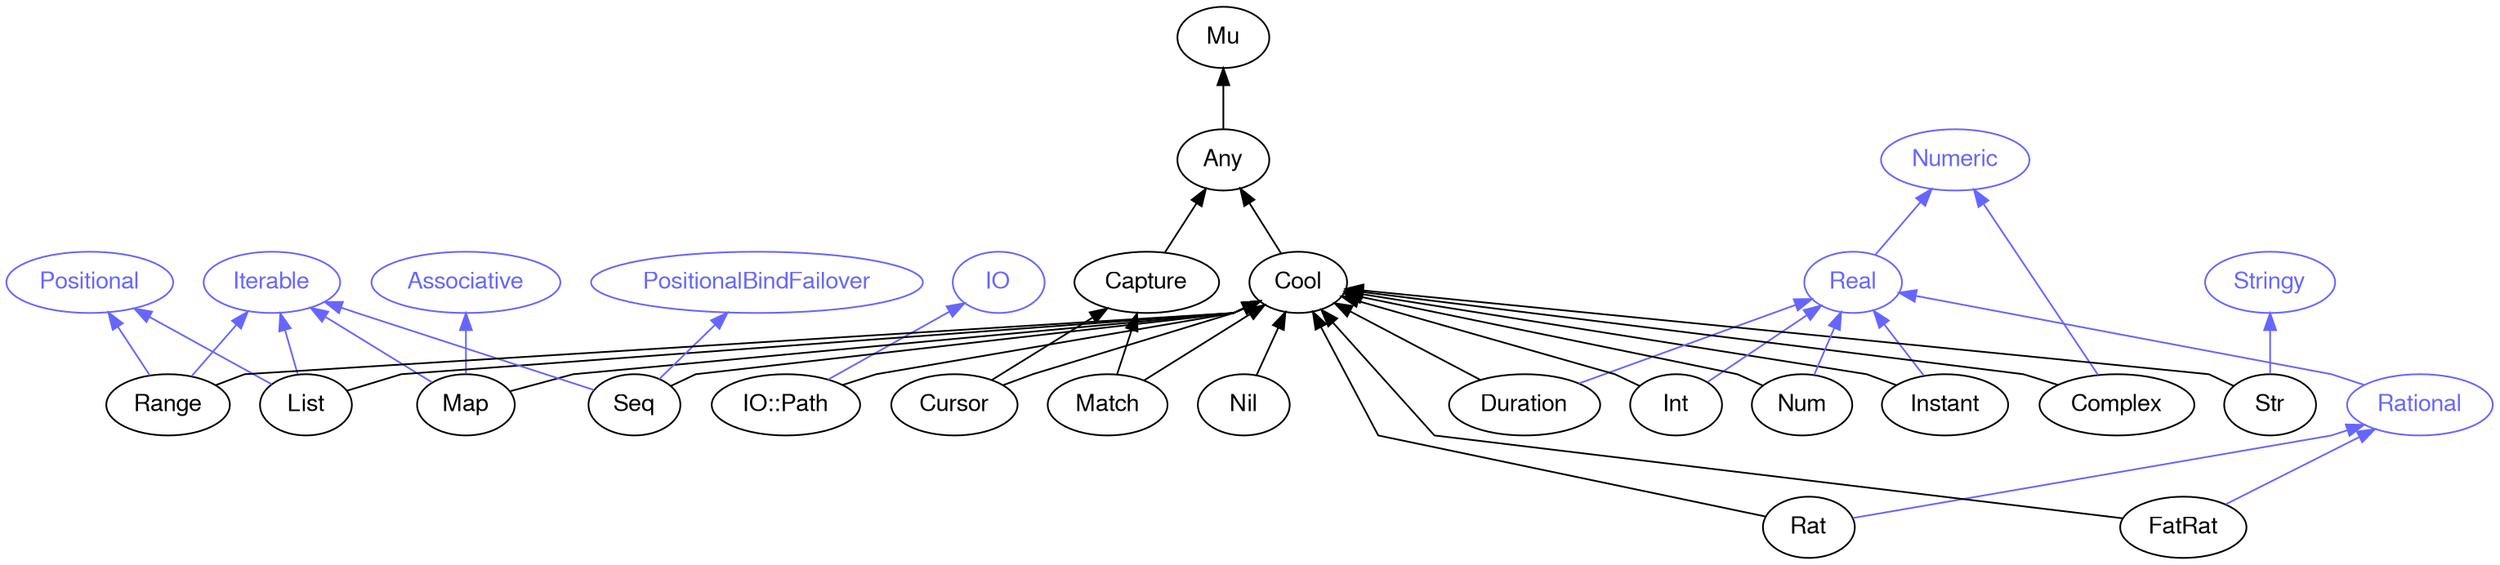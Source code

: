 digraph "perl6-type-graph" {
    rankdir=BT;
    splines=polyline;
    overlap=false; 
    // Types
    "Cool" [color="#000000", fontcolor="#000000", href="/type/Cool", fontname="FreeSans"];
    "Mu" [color="#000000", fontcolor="#000000", href="/type/Mu", fontname="FreeSans"];
    "Any" [color="#000000", fontcolor="#000000", href="/type/Any", fontname="FreeSans"];
    "IO" [color="#6666FF", fontcolor="#6666FF", href="/type/IO", fontname="FreeSans"];
    "IO::Path" [color="#000000", fontcolor="#000000", href="/type/IO::Path", fontname="FreeSans"];
    "Iterable" [color="#6666FF", fontcolor="#6666FF", href="/type/Iterable", fontname="FreeSans"];
    "Associative" [color="#6666FF", fontcolor="#6666FF", href="/type/Associative", fontname="FreeSans"];
    "Map" [color="#000000", fontcolor="#000000", href="/type/Map", fontname="FreeSans"];
    "Positional" [color="#6666FF", fontcolor="#6666FF", href="/type/Positional", fontname="FreeSans"];
    "List" [color="#000000", fontcolor="#000000", href="/type/List", fontname="FreeSans"];
    "Numeric" [color="#6666FF", fontcolor="#6666FF", href="/type/Numeric", fontname="FreeSans"];
    "Real" [color="#6666FF", fontcolor="#6666FF", href="/type/Real", fontname="FreeSans"];
    "Instant" [color="#000000", fontcolor="#000000", href="/type/Instant", fontname="FreeSans"];
    "Duration" [color="#000000", fontcolor="#000000", href="/type/Duration", fontname="FreeSans"];
    "Capture" [color="#000000", fontcolor="#000000", href="/type/Capture", fontname="FreeSans"];
    "Cursor" [color="#000000", fontcolor="#000000", href="/type/Cursor", fontname="FreeSans"];
    "Rational" [color="#6666FF", fontcolor="#6666FF", href="/type/Rational", fontname="FreeSans"];
    "Rat" [color="#000000", fontcolor="#000000", href="/type/Rat", fontname="FreeSans"];
    "FatRat" [color="#000000", fontcolor="#000000", href="/type/FatRat", fontname="FreeSans"];
    "Nil" [color="#000000", fontcolor="#000000", href="/type/Nil", fontname="FreeSans"];
    "Match" [color="#000000", fontcolor="#000000", href="/type/Match", fontname="FreeSans"];
    "Int" [color="#000000", fontcolor="#000000", href="/type/Int", fontname="FreeSans"];
    "PositionalBindFailover" [color="#6666FF", fontcolor="#6666FF", href="/type/PositionalBindFailover", fontname="FreeSans"];
    "Seq" [color="#000000", fontcolor="#000000", href="/type/Seq", fontname="FreeSans"];
    "Complex" [color="#000000", fontcolor="#000000", href="/type/Complex", fontname="FreeSans"];
    "Stringy" [color="#6666FF", fontcolor="#6666FF", href="/type/Stringy", fontname="FreeSans"];
    "Str" [color="#000000", fontcolor="#000000", href="/type/Str", fontname="FreeSans"];
    "Num" [color="#000000", fontcolor="#000000", href="/type/Num", fontname="FreeSans"];
    "Range" [color="#000000", fontcolor="#000000", href="/type/Range", fontname="FreeSans"];

    // Superclasses
    "Cool" -> "Any" [color="#000000"];
    "Any" -> "Mu" [color="#000000"];
    "IO::Path" -> "Cool" [color="#000000"];
    "Map" -> "Cool" [color="#000000"];
    "List" -> "Cool" [color="#000000"];
    "Instant" -> "Cool" [color="#000000"];
    "Duration" -> "Cool" [color="#000000"];
    "Capture" -> "Any" [color="#000000"];
    "Cursor" -> "Capture" [color="#000000"];
    "Cursor" -> "Cool" [color="#000000"];
    "Rat" -> "Cool" [color="#000000"];
    "FatRat" -> "Cool" [color="#000000"];
    "Nil" -> "Cool" [color="#000000"];
    "Match" -> "Capture" [color="#000000"];
    "Match" -> "Cool" [color="#000000"];
    "Int" -> "Cool" [color="#000000"];
    "Seq" -> "Cool" [color="#000000"];
    "Complex" -> "Cool" [color="#000000"];
    "Str" -> "Cool" [color="#000000"];
    "Num" -> "Cool" [color="#000000"];
    "Range" -> "Cool" [color="#000000"];

    // Roles
    "IO::Path" -> "IO" [color="#6666FF"];
    "Map" -> "Iterable" [color="#6666FF"];
    "Map" -> "Associative" [color="#6666FF"];
    "List" -> "Positional" [color="#6666FF"];
    "List" -> "Iterable" [color="#6666FF"];
    "Real" -> "Numeric" [color="#6666FF"];
    "Instant" -> "Real" [color="#6666FF"];
    "Duration" -> "Real" [color="#6666FF"];
    "Rational" -> "Real" [color="#6666FF"];
    "Rat" -> "Rational" [color="#6666FF"];
    "FatRat" -> "Rational" [color="#6666FF"];
    "Int" -> "Real" [color="#6666FF"];
    "Seq" -> "Iterable" [color="#6666FF"];
    "Seq" -> "PositionalBindFailover" [color="#6666FF"];
    "Complex" -> "Numeric" [color="#6666FF"];
    "Str" -> "Stringy" [color="#6666FF"];
    "Num" -> "Real" [color="#6666FF"];
    "Range" -> "Positional" [color="#6666FF"];
    "Range" -> "Iterable" [color="#6666FF"];
}
